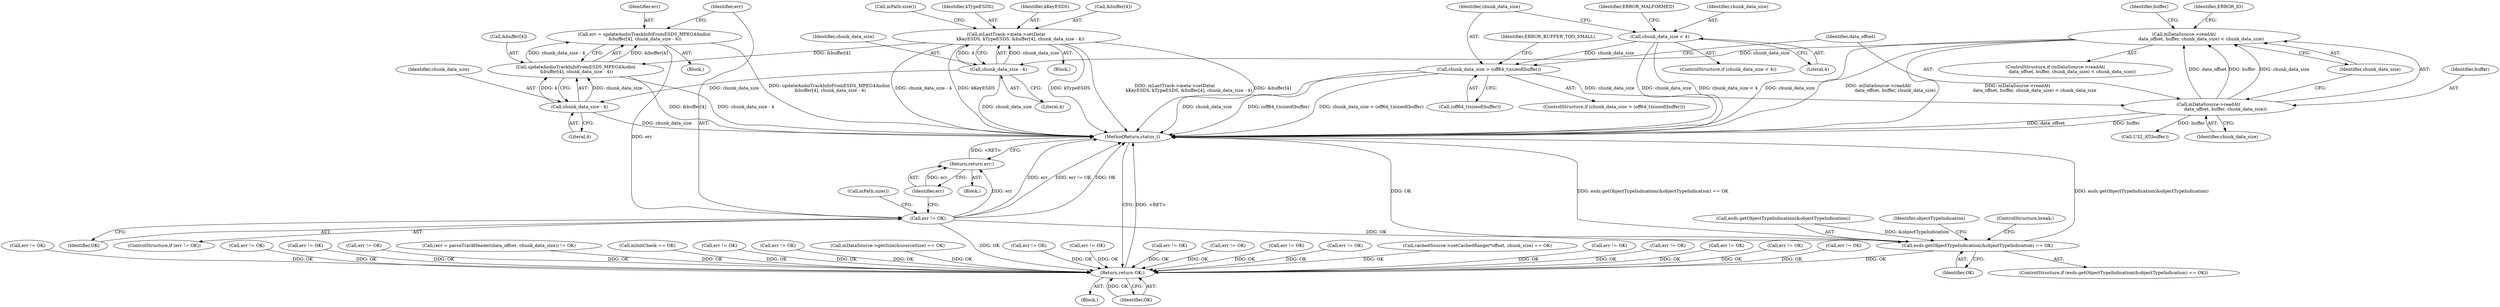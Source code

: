 digraph "0_Android_8a3a2f6ea7defe1a81bb32b3c9f3537f84749b9d@API" {
"1002707" [label="(Call,err = updateAudioTrackInfoFromESDS_MPEG4Audio(\n &buffer[4], chunk_data_size - 4))"];
"1002709" [label="(Call,updateAudioTrackInfoFromESDS_MPEG4Audio(\n &buffer[4], chunk_data_size - 4))"];
"1002679" [label="(Call,mLastTrack->meta->setData(\n                    kKeyESDS, kTypeESDS, &buffer[4], chunk_data_size - 4))"];
"1002686" [label="(Call,chunk_data_size - 4)"];
"1002656" [label="(Call,mDataSource->readAt(\n                        data_offset, buffer, chunk_data_size) < chunk_data_size)"];
"1002657" [label="(Call,mDataSource->readAt(\n                        data_offset, buffer, chunk_data_size))"];
"1002646" [label="(Call,chunk_data_size > (off64_t)sizeof(buffer))"];
"1002638" [label="(Call,chunk_data_size < 4)"];
"1002714" [label="(Call,chunk_data_size - 4)"];
"1002718" [label="(Call,err != OK)"];
"1002722" [label="(Return,return err;)"];
"1002744" [label="(Call,esds.getObjectTypeIndication(&objectTypeIndication) == OK)"];
"1003921" [label="(Return,return OK;)"];
"1002639" [label="(Identifier,chunk_data_size)"];
"1002723" [label="(Identifier,err)"];
"1002657" [label="(Call,mDataSource->readAt(\n                        data_offset, buffer, chunk_data_size))"];
"1003452" [label="(Call,err != OK)"];
"1001681" [label="(Call,err != OK)"];
"1000682" [label="(Call,err != OK)"];
"1002682" [label="(Call,&buffer[4])"];
"1002647" [label="(Identifier,chunk_data_size)"];
"1002748" [label="(Identifier,OK)"];
"1002225" [label="(Call,err != OK)"];
"1000118" [label="(Block,)"];
"1002661" [label="(Identifier,chunk_data_size)"];
"1002667" [label="(Call,U32_AT(buffer))"];
"1002575" [label="(Call,err != OK)"];
"1002664" [label="(Identifier,ERROR_IO)"];
"1002017" [label="(Call,err != OK)"];
"1002658" [label="(Identifier,data_offset)"];
"1002709" [label="(Call,updateAudioTrackInfoFromESDS_MPEG4Audio(\n &buffer[4], chunk_data_size - 4))"];
"1002745" [label="(Call,esds.getObjectTypeIndication(&objectTypeIndication))"];
"1000522" [label="(Call,cachedSource->setCachedRange(*offset, chunk_size) == OK)"];
"1003750" [label="(Call,err != OK)"];
"1002727" [label="(Call,mPath.size())"];
"1002717" [label="(ControlStructure,if (err != OK))"];
"1002632" [label="(Block,)"];
"1002714" [label="(Call,chunk_data_size - 4)"];
"1002715" [label="(Identifier,chunk_data_size)"];
"1002513" [label="(Call,err != OK)"];
"1003921" [label="(Return,return OK;)"];
"1002646" [label="(Call,chunk_data_size > (off64_t)sizeof(buffer))"];
"1000637" [label="(Call,err != OK)"];
"1002716" [label="(Literal,4)"];
"1002659" [label="(Identifier,buffer)"];
"1002544" [label="(Call,err != OK)"];
"1003048" [label="(Call,err != OK)"];
"1002705" [label="(Block,)"];
"1002640" [label="(Literal,4)"];
"1002154" [label="(Call,err != OK)"];
"1002743" [label="(ControlStructure,if (esds.getObjectTypeIndication(&objectTypeIndication) == OK))"];
"1002270" [label="(Call,err != OK)"];
"1002660" [label="(Identifier,chunk_data_size)"];
"1002638" [label="(Call,chunk_data_size < 4)"];
"1002721" [label="(Block,)"];
"1002718" [label="(Call,err != OK)"];
"1002688" [label="(Literal,4)"];
"1002643" [label="(Identifier,ERROR_MALFORMED)"];
"1002720" [label="(Identifier,OK)"];
"1003923" [label="(MethodReturn,status_t)"];
"1002692" [label="(Call,mPath.size())"];
"1002708" [label="(Identifier,err)"];
"1002753" [label="(Identifier,objectTypeIndication)"];
"1002637" [label="(ControlStructure,if (chunk_data_size < 4))"];
"1002655" [label="(ControlStructure,if (mDataSource->readAt(\n                        data_offset, buffer, chunk_data_size) < chunk_data_size))"];
"1002648" [label="(Call,(off64_t)sizeof(buffer))"];
"1002762" [label="(ControlStructure,break;)"];
"1003083" [label="(Call,err != OK)"];
"1003910" [label="(Call,err != OK)"];
"1002681" [label="(Identifier,kTypeESDS)"];
"1002645" [label="(ControlStructure,if (chunk_data_size > (off64_t)sizeof(buffer)))"];
"1002744" [label="(Call,esds.getObjectTypeIndication(&objectTypeIndication) == OK)"];
"1002722" [label="(Return,return err;)"];
"1001174" [label="(Call,(err = parseTrackHeader(data_offset, chunk_data_size)) != OK)"];
"1000470" [label="(Call,mInitCheck == OK)"];
"1002687" [label="(Identifier,chunk_data_size)"];
"1002194" [label="(Call,err != OK)"];
"1002710" [label="(Call,&buffer[4])"];
"1003922" [label="(Identifier,OK)"];
"1003730" [label="(Call,err != OK)"];
"1002654" [label="(Identifier,ERROR_BUFFER_TOO_SMALL)"];
"1002719" [label="(Identifier,err)"];
"1002668" [label="(Identifier,buffer)"];
"1002707" [label="(Call,err = updateAudioTrackInfoFromESDS_MPEG4Audio(\n &buffer[4], chunk_data_size - 4))"];
"1002686" [label="(Call,chunk_data_size - 4)"];
"1000224" [label="(Call,mDataSource->getSize(&sourceSize) == OK)"];
"1002656" [label="(Call,mDataSource->readAt(\n                        data_offset, buffer, chunk_data_size) < chunk_data_size)"];
"1002679" [label="(Call,mLastTrack->meta->setData(\n                    kKeyESDS, kTypeESDS, &buffer[4], chunk_data_size - 4))"];
"1002680" [label="(Identifier,kKeyESDS)"];
"1002707" -> "1002705"  [label="AST: "];
"1002707" -> "1002709"  [label="CFG: "];
"1002708" -> "1002707"  [label="AST: "];
"1002709" -> "1002707"  [label="AST: "];
"1002719" -> "1002707"  [label="CFG: "];
"1002707" -> "1003923"  [label="DDG: updateAudioTrackInfoFromESDS_MPEG4Audio(\n &buffer[4], chunk_data_size - 4)"];
"1002709" -> "1002707"  [label="DDG: &buffer[4]"];
"1002709" -> "1002707"  [label="DDG: chunk_data_size - 4"];
"1002707" -> "1002718"  [label="DDG: err"];
"1002709" -> "1002714"  [label="CFG: "];
"1002710" -> "1002709"  [label="AST: "];
"1002714" -> "1002709"  [label="AST: "];
"1002709" -> "1003923"  [label="DDG: &buffer[4]"];
"1002709" -> "1003923"  [label="DDG: chunk_data_size - 4"];
"1002679" -> "1002709"  [label="DDG: &buffer[4]"];
"1002714" -> "1002709"  [label="DDG: chunk_data_size"];
"1002714" -> "1002709"  [label="DDG: 4"];
"1002679" -> "1002632"  [label="AST: "];
"1002679" -> "1002686"  [label="CFG: "];
"1002680" -> "1002679"  [label="AST: "];
"1002681" -> "1002679"  [label="AST: "];
"1002682" -> "1002679"  [label="AST: "];
"1002686" -> "1002679"  [label="AST: "];
"1002692" -> "1002679"  [label="CFG: "];
"1002679" -> "1003923"  [label="DDG: chunk_data_size - 4"];
"1002679" -> "1003923"  [label="DDG: kKeyESDS"];
"1002679" -> "1003923"  [label="DDG: kTypeESDS"];
"1002679" -> "1003923"  [label="DDG: mLastTrack->meta->setData(\n                    kKeyESDS, kTypeESDS, &buffer[4], chunk_data_size - 4)"];
"1002679" -> "1003923"  [label="DDG: &buffer[4]"];
"1002686" -> "1002679"  [label="DDG: chunk_data_size"];
"1002686" -> "1002679"  [label="DDG: 4"];
"1002686" -> "1002688"  [label="CFG: "];
"1002687" -> "1002686"  [label="AST: "];
"1002688" -> "1002686"  [label="AST: "];
"1002686" -> "1003923"  [label="DDG: chunk_data_size"];
"1002656" -> "1002686"  [label="DDG: chunk_data_size"];
"1002686" -> "1002714"  [label="DDG: chunk_data_size"];
"1002656" -> "1002655"  [label="AST: "];
"1002656" -> "1002661"  [label="CFG: "];
"1002657" -> "1002656"  [label="AST: "];
"1002661" -> "1002656"  [label="AST: "];
"1002664" -> "1002656"  [label="CFG: "];
"1002668" -> "1002656"  [label="CFG: "];
"1002656" -> "1003923"  [label="DDG: mDataSource->readAt(\n                        data_offset, buffer, chunk_data_size) < chunk_data_size"];
"1002656" -> "1003923"  [label="DDG: chunk_data_size"];
"1002656" -> "1003923"  [label="DDG: mDataSource->readAt(\n                        data_offset, buffer, chunk_data_size)"];
"1002657" -> "1002656"  [label="DDG: data_offset"];
"1002657" -> "1002656"  [label="DDG: buffer"];
"1002657" -> "1002656"  [label="DDG: chunk_data_size"];
"1002657" -> "1002660"  [label="CFG: "];
"1002658" -> "1002657"  [label="AST: "];
"1002659" -> "1002657"  [label="AST: "];
"1002660" -> "1002657"  [label="AST: "];
"1002661" -> "1002657"  [label="CFG: "];
"1002657" -> "1003923"  [label="DDG: data_offset"];
"1002657" -> "1003923"  [label="DDG: buffer"];
"1002646" -> "1002657"  [label="DDG: chunk_data_size"];
"1002657" -> "1002667"  [label="DDG: buffer"];
"1002646" -> "1002645"  [label="AST: "];
"1002646" -> "1002648"  [label="CFG: "];
"1002647" -> "1002646"  [label="AST: "];
"1002648" -> "1002646"  [label="AST: "];
"1002654" -> "1002646"  [label="CFG: "];
"1002658" -> "1002646"  [label="CFG: "];
"1002646" -> "1003923"  [label="DDG: (off64_t)sizeof(buffer)"];
"1002646" -> "1003923"  [label="DDG: chunk_data_size > (off64_t)sizeof(buffer)"];
"1002646" -> "1003923"  [label="DDG: chunk_data_size"];
"1002638" -> "1002646"  [label="DDG: chunk_data_size"];
"1002638" -> "1002637"  [label="AST: "];
"1002638" -> "1002640"  [label="CFG: "];
"1002639" -> "1002638"  [label="AST: "];
"1002640" -> "1002638"  [label="AST: "];
"1002643" -> "1002638"  [label="CFG: "];
"1002647" -> "1002638"  [label="CFG: "];
"1002638" -> "1003923"  [label="DDG: chunk_data_size"];
"1002638" -> "1003923"  [label="DDG: chunk_data_size < 4"];
"1002714" -> "1002716"  [label="CFG: "];
"1002715" -> "1002714"  [label="AST: "];
"1002716" -> "1002714"  [label="AST: "];
"1002714" -> "1003923"  [label="DDG: chunk_data_size"];
"1002718" -> "1002717"  [label="AST: "];
"1002718" -> "1002720"  [label="CFG: "];
"1002719" -> "1002718"  [label="AST: "];
"1002720" -> "1002718"  [label="AST: "];
"1002723" -> "1002718"  [label="CFG: "];
"1002727" -> "1002718"  [label="CFG: "];
"1002718" -> "1003923"  [label="DDG: OK"];
"1002718" -> "1003923"  [label="DDG: err"];
"1002718" -> "1003923"  [label="DDG: err != OK"];
"1002718" -> "1002722"  [label="DDG: err"];
"1002718" -> "1002744"  [label="DDG: OK"];
"1002718" -> "1003921"  [label="DDG: OK"];
"1002722" -> "1002721"  [label="AST: "];
"1002722" -> "1002723"  [label="CFG: "];
"1002723" -> "1002722"  [label="AST: "];
"1003923" -> "1002722"  [label="CFG: "];
"1002722" -> "1003923"  [label="DDG: <RET>"];
"1002723" -> "1002722"  [label="DDG: err"];
"1002744" -> "1002743"  [label="AST: "];
"1002744" -> "1002748"  [label="CFG: "];
"1002745" -> "1002744"  [label="AST: "];
"1002748" -> "1002744"  [label="AST: "];
"1002753" -> "1002744"  [label="CFG: "];
"1002762" -> "1002744"  [label="CFG: "];
"1002744" -> "1003923"  [label="DDG: esds.getObjectTypeIndication(&objectTypeIndication) == OK"];
"1002744" -> "1003923"  [label="DDG: esds.getObjectTypeIndication(&objectTypeIndication)"];
"1002744" -> "1003923"  [label="DDG: OK"];
"1002745" -> "1002744"  [label="DDG: &objectTypeIndication"];
"1002744" -> "1003921"  [label="DDG: OK"];
"1003921" -> "1000118"  [label="AST: "];
"1003921" -> "1003922"  [label="CFG: "];
"1003922" -> "1003921"  [label="AST: "];
"1003923" -> "1003921"  [label="CFG: "];
"1003921" -> "1003923"  [label="DDG: <RET>"];
"1003922" -> "1003921"  [label="DDG: OK"];
"1000682" -> "1003921"  [label="DDG: OK"];
"1000637" -> "1003921"  [label="DDG: OK"];
"1002270" -> "1003921"  [label="DDG: OK"];
"1000470" -> "1003921"  [label="DDG: OK"];
"1002513" -> "1003921"  [label="DDG: OK"];
"1002575" -> "1003921"  [label="DDG: OK"];
"1003750" -> "1003921"  [label="DDG: OK"];
"1002017" -> "1003921"  [label="DDG: OK"];
"1003083" -> "1003921"  [label="DDG: OK"];
"1002194" -> "1003921"  [label="DDG: OK"];
"1003048" -> "1003921"  [label="DDG: OK"];
"1002225" -> "1003921"  [label="DDG: OK"];
"1000224" -> "1003921"  [label="DDG: OK"];
"1002544" -> "1003921"  [label="DDG: OK"];
"1001681" -> "1003921"  [label="DDG: OK"];
"1002154" -> "1003921"  [label="DDG: OK"];
"1001174" -> "1003921"  [label="DDG: OK"];
"1003730" -> "1003921"  [label="DDG: OK"];
"1003452" -> "1003921"  [label="DDG: OK"];
"1003910" -> "1003921"  [label="DDG: OK"];
"1000522" -> "1003921"  [label="DDG: OK"];
}

